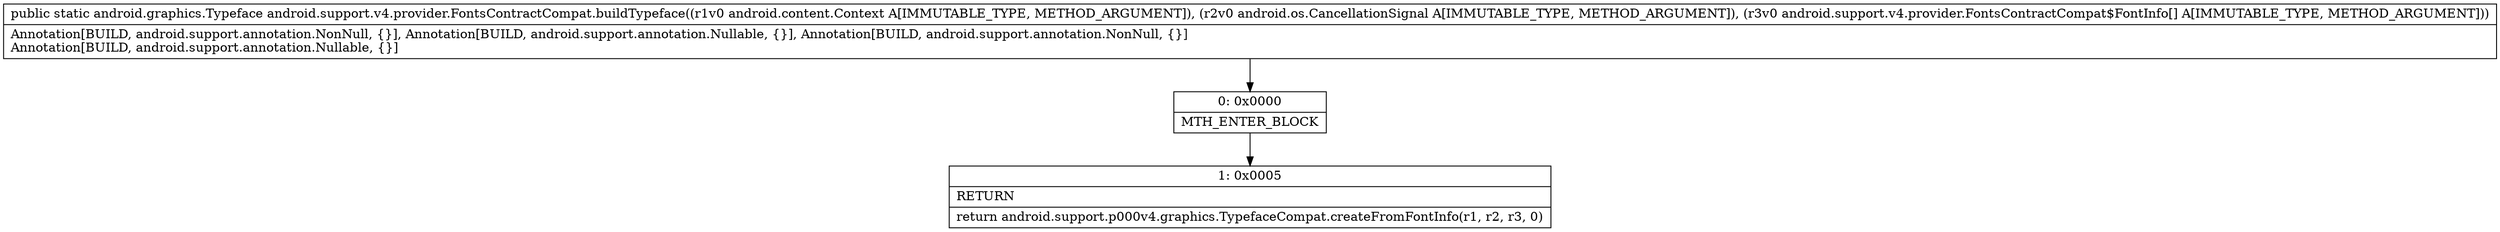 digraph "CFG forandroid.support.v4.provider.FontsContractCompat.buildTypeface(Landroid\/content\/Context;Landroid\/os\/CancellationSignal;[Landroid\/support\/v4\/provider\/FontsContractCompat$FontInfo;)Landroid\/graphics\/Typeface;" {
Node_0 [shape=record,label="{0\:\ 0x0000|MTH_ENTER_BLOCK\l}"];
Node_1 [shape=record,label="{1\:\ 0x0005|RETURN\l|return android.support.p000v4.graphics.TypefaceCompat.createFromFontInfo(r1, r2, r3, 0)\l}"];
MethodNode[shape=record,label="{public static android.graphics.Typeface android.support.v4.provider.FontsContractCompat.buildTypeface((r1v0 android.content.Context A[IMMUTABLE_TYPE, METHOD_ARGUMENT]), (r2v0 android.os.CancellationSignal A[IMMUTABLE_TYPE, METHOD_ARGUMENT]), (r3v0 android.support.v4.provider.FontsContractCompat$FontInfo[] A[IMMUTABLE_TYPE, METHOD_ARGUMENT]))  | Annotation[BUILD, android.support.annotation.NonNull, \{\}], Annotation[BUILD, android.support.annotation.Nullable, \{\}], Annotation[BUILD, android.support.annotation.NonNull, \{\}]\lAnnotation[BUILD, android.support.annotation.Nullable, \{\}]\l}"];
MethodNode -> Node_0;
Node_0 -> Node_1;
}

